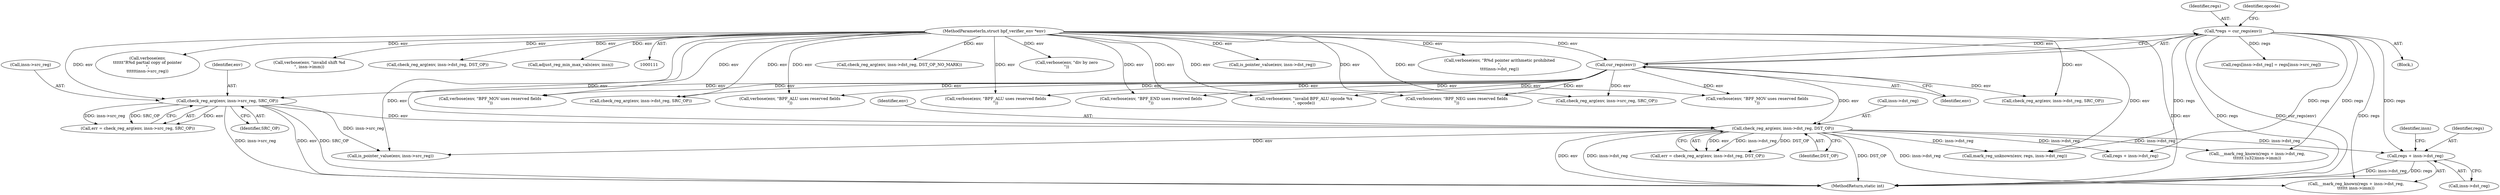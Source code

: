 digraph "0_linux_0c17d1d2c61936401f4702e1846e2c19b200f958_0@pointer" {
"1000426" [label="(Call,regs + insn->dst_reg)"];
"1000116" [label="(Call,*regs = cur_regs(env))"];
"1000118" [label="(Call,cur_regs(env))"];
"1000112" [label="(MethodParameterIn,struct bpf_verifier_env *env)"];
"1000328" [label="(Call,check_reg_arg(env, insn->dst_reg, DST_OP))"];
"1000295" [label="(Call,check_reg_arg(env, insn->src_reg, SRC_OP))"];
"1000168" [label="(Call,verbose(env, \"BPF_NEG uses reserved fields\n\"))"];
"1000287" [label="(Call,verbose(env, \"BPF_MOV uses reserved fields\n\"))"];
"1000333" [label="(Identifier,DST_OP)"];
"1000524" [label="(Call,check_reg_arg(env, insn->dst_reg, SRC_OP))"];
"1000112" [label="(MethodParameterIn,struct bpf_verifier_env *env)"];
"1000516" [label="(Call,verbose(env, \"BPF_ALU uses reserved fields\n\"))"];
"1000119" [label="(Identifier,env)"];
"1000117" [label="(Identifier,regs)"];
"1000618" [label="(Call,check_reg_arg(env, insn->dst_reg, DST_OP_NO_MARK))"];
"1000556" [label="(Call,verbose(env, \"div by zero\n\"))"];
"1000330" [label="(Call,insn->dst_reg)"];
"1000426" [label="(Call,regs + insn->dst_reg)"];
"1000122" [label="(Identifier,opcode)"];
"1000296" [label="(Identifier,env)"];
"1000320" [label="(Call,verbose(env, \"BPF_MOV uses reserved fields\n\"))"];
"1000328" [label="(Call,check_reg_arg(env, insn->dst_reg, DST_OP))"];
"1000293" [label="(Call,err = check_reg_arg(env, insn->src_reg, SRC_OP))"];
"1000491" [label="(Call,check_reg_arg(env, insn->src_reg, SRC_OP))"];
"1000432" [label="(Identifier,insn)"];
"1000483" [label="(Call,verbose(env, \"BPF_ALU uses reserved fields\n\"))"];
"1000453" [label="(Call,verbose(env, \"invalid BPF_ALU opcode %x\n\", opcode))"];
"1000233" [label="(Call,is_pointer_value(env, insn->dst_reg))"];
"1000354" [label="(Call,regs[insn->dst_reg] = regs[insn->src_reg])"];
"1000239" [label="(Call,verbose(env, \"R%d pointer arithmetic prohibited\n\",\n\t\t\t\tinsn->dst_reg))"];
"1000427" [label="(Identifier,regs)"];
"1000437" [label="(Call,regs + insn->dst_reg)"];
"1000377" [label="(Call,is_pointer_value(env, insn->src_reg))"];
"1000383" [label="(Call,verbose(env,\n\t\t\t\t\t\t\"R%d partial copy of pointer\n\",\n\t\t\t\t\t\tinsn->src_reg))"];
"1000607" [label="(Call,verbose(env, \"invalid shift %d\n\", insn->imm))"];
"1000425" [label="(Call,__mark_reg_known(regs + insn->dst_reg,\n\t\t\t\t\t\t insn->imm))"];
"1000295" [label="(Call,check_reg_arg(env, insn->src_reg, SRC_OP))"];
"1000250" [label="(Call,check_reg_arg(env, insn->dst_reg, DST_OP))"];
"1000629" [label="(Call,adjust_reg_min_max_vals(env, insn))"];
"1000116" [label="(Call,*regs = cur_regs(env))"];
"1000326" [label="(Call,err = check_reg_arg(env, insn->dst_reg, DST_OP))"];
"1000436" [label="(Call,__mark_reg_known(regs + insn->dst_reg,\n\t\t\t\t\t\t (u32)insn->imm))"];
"1000329" [label="(Identifier,env)"];
"1000428" [label="(Call,insn->dst_reg)"];
"1000222" [label="(Call,check_reg_arg(env, insn->dst_reg, SRC_OP))"];
"1000634" [label="(MethodReturn,static int)"];
"1000118" [label="(Call,cur_regs(env))"];
"1000392" [label="(Call,mark_reg_unknown(env, regs, insn->dst_reg))"];
"1000114" [label="(Block,)"];
"1000297" [label="(Call,insn->src_reg)"];
"1000214" [label="(Call,verbose(env, \"BPF_END uses reserved fields\n\"))"];
"1000300" [label="(Identifier,SRC_OP)"];
"1000426" -> "1000425"  [label="AST: "];
"1000426" -> "1000428"  [label="CFG: "];
"1000427" -> "1000426"  [label="AST: "];
"1000428" -> "1000426"  [label="AST: "];
"1000432" -> "1000426"  [label="CFG: "];
"1000426" -> "1000634"  [label="DDG: insn->dst_reg"];
"1000426" -> "1000634"  [label="DDG: regs"];
"1000116" -> "1000426"  [label="DDG: regs"];
"1000328" -> "1000426"  [label="DDG: insn->dst_reg"];
"1000116" -> "1000114"  [label="AST: "];
"1000116" -> "1000118"  [label="CFG: "];
"1000117" -> "1000116"  [label="AST: "];
"1000118" -> "1000116"  [label="AST: "];
"1000122" -> "1000116"  [label="CFG: "];
"1000116" -> "1000634"  [label="DDG: regs"];
"1000116" -> "1000634"  [label="DDG: cur_regs(env)"];
"1000118" -> "1000116"  [label="DDG: env"];
"1000116" -> "1000354"  [label="DDG: regs"];
"1000116" -> "1000392"  [label="DDG: regs"];
"1000116" -> "1000425"  [label="DDG: regs"];
"1000116" -> "1000436"  [label="DDG: regs"];
"1000116" -> "1000437"  [label="DDG: regs"];
"1000118" -> "1000119"  [label="CFG: "];
"1000119" -> "1000118"  [label="AST: "];
"1000112" -> "1000118"  [label="DDG: env"];
"1000118" -> "1000168"  [label="DDG: env"];
"1000118" -> "1000214"  [label="DDG: env"];
"1000118" -> "1000222"  [label="DDG: env"];
"1000118" -> "1000287"  [label="DDG: env"];
"1000118" -> "1000295"  [label="DDG: env"];
"1000118" -> "1000320"  [label="DDG: env"];
"1000118" -> "1000328"  [label="DDG: env"];
"1000118" -> "1000453"  [label="DDG: env"];
"1000118" -> "1000483"  [label="DDG: env"];
"1000118" -> "1000491"  [label="DDG: env"];
"1000118" -> "1000516"  [label="DDG: env"];
"1000118" -> "1000524"  [label="DDG: env"];
"1000112" -> "1000111"  [label="AST: "];
"1000112" -> "1000634"  [label="DDG: env"];
"1000112" -> "1000168"  [label="DDG: env"];
"1000112" -> "1000214"  [label="DDG: env"];
"1000112" -> "1000222"  [label="DDG: env"];
"1000112" -> "1000233"  [label="DDG: env"];
"1000112" -> "1000239"  [label="DDG: env"];
"1000112" -> "1000250"  [label="DDG: env"];
"1000112" -> "1000287"  [label="DDG: env"];
"1000112" -> "1000295"  [label="DDG: env"];
"1000112" -> "1000320"  [label="DDG: env"];
"1000112" -> "1000328"  [label="DDG: env"];
"1000112" -> "1000377"  [label="DDG: env"];
"1000112" -> "1000383"  [label="DDG: env"];
"1000112" -> "1000392"  [label="DDG: env"];
"1000112" -> "1000453"  [label="DDG: env"];
"1000112" -> "1000483"  [label="DDG: env"];
"1000112" -> "1000491"  [label="DDG: env"];
"1000112" -> "1000516"  [label="DDG: env"];
"1000112" -> "1000524"  [label="DDG: env"];
"1000112" -> "1000556"  [label="DDG: env"];
"1000112" -> "1000607"  [label="DDG: env"];
"1000112" -> "1000618"  [label="DDG: env"];
"1000112" -> "1000629"  [label="DDG: env"];
"1000328" -> "1000326"  [label="AST: "];
"1000328" -> "1000333"  [label="CFG: "];
"1000329" -> "1000328"  [label="AST: "];
"1000330" -> "1000328"  [label="AST: "];
"1000333" -> "1000328"  [label="AST: "];
"1000326" -> "1000328"  [label="CFG: "];
"1000328" -> "1000634"  [label="DDG: DST_OP"];
"1000328" -> "1000634"  [label="DDG: env"];
"1000328" -> "1000634"  [label="DDG: insn->dst_reg"];
"1000328" -> "1000326"  [label="DDG: env"];
"1000328" -> "1000326"  [label="DDG: insn->dst_reg"];
"1000328" -> "1000326"  [label="DDG: DST_OP"];
"1000295" -> "1000328"  [label="DDG: env"];
"1000328" -> "1000377"  [label="DDG: env"];
"1000328" -> "1000392"  [label="DDG: insn->dst_reg"];
"1000328" -> "1000425"  [label="DDG: insn->dst_reg"];
"1000328" -> "1000436"  [label="DDG: insn->dst_reg"];
"1000328" -> "1000437"  [label="DDG: insn->dst_reg"];
"1000295" -> "1000293"  [label="AST: "];
"1000295" -> "1000300"  [label="CFG: "];
"1000296" -> "1000295"  [label="AST: "];
"1000297" -> "1000295"  [label="AST: "];
"1000300" -> "1000295"  [label="AST: "];
"1000293" -> "1000295"  [label="CFG: "];
"1000295" -> "1000634"  [label="DDG: env"];
"1000295" -> "1000634"  [label="DDG: SRC_OP"];
"1000295" -> "1000634"  [label="DDG: insn->src_reg"];
"1000295" -> "1000293"  [label="DDG: env"];
"1000295" -> "1000293"  [label="DDG: insn->src_reg"];
"1000295" -> "1000293"  [label="DDG: SRC_OP"];
"1000295" -> "1000377"  [label="DDG: insn->src_reg"];
}

